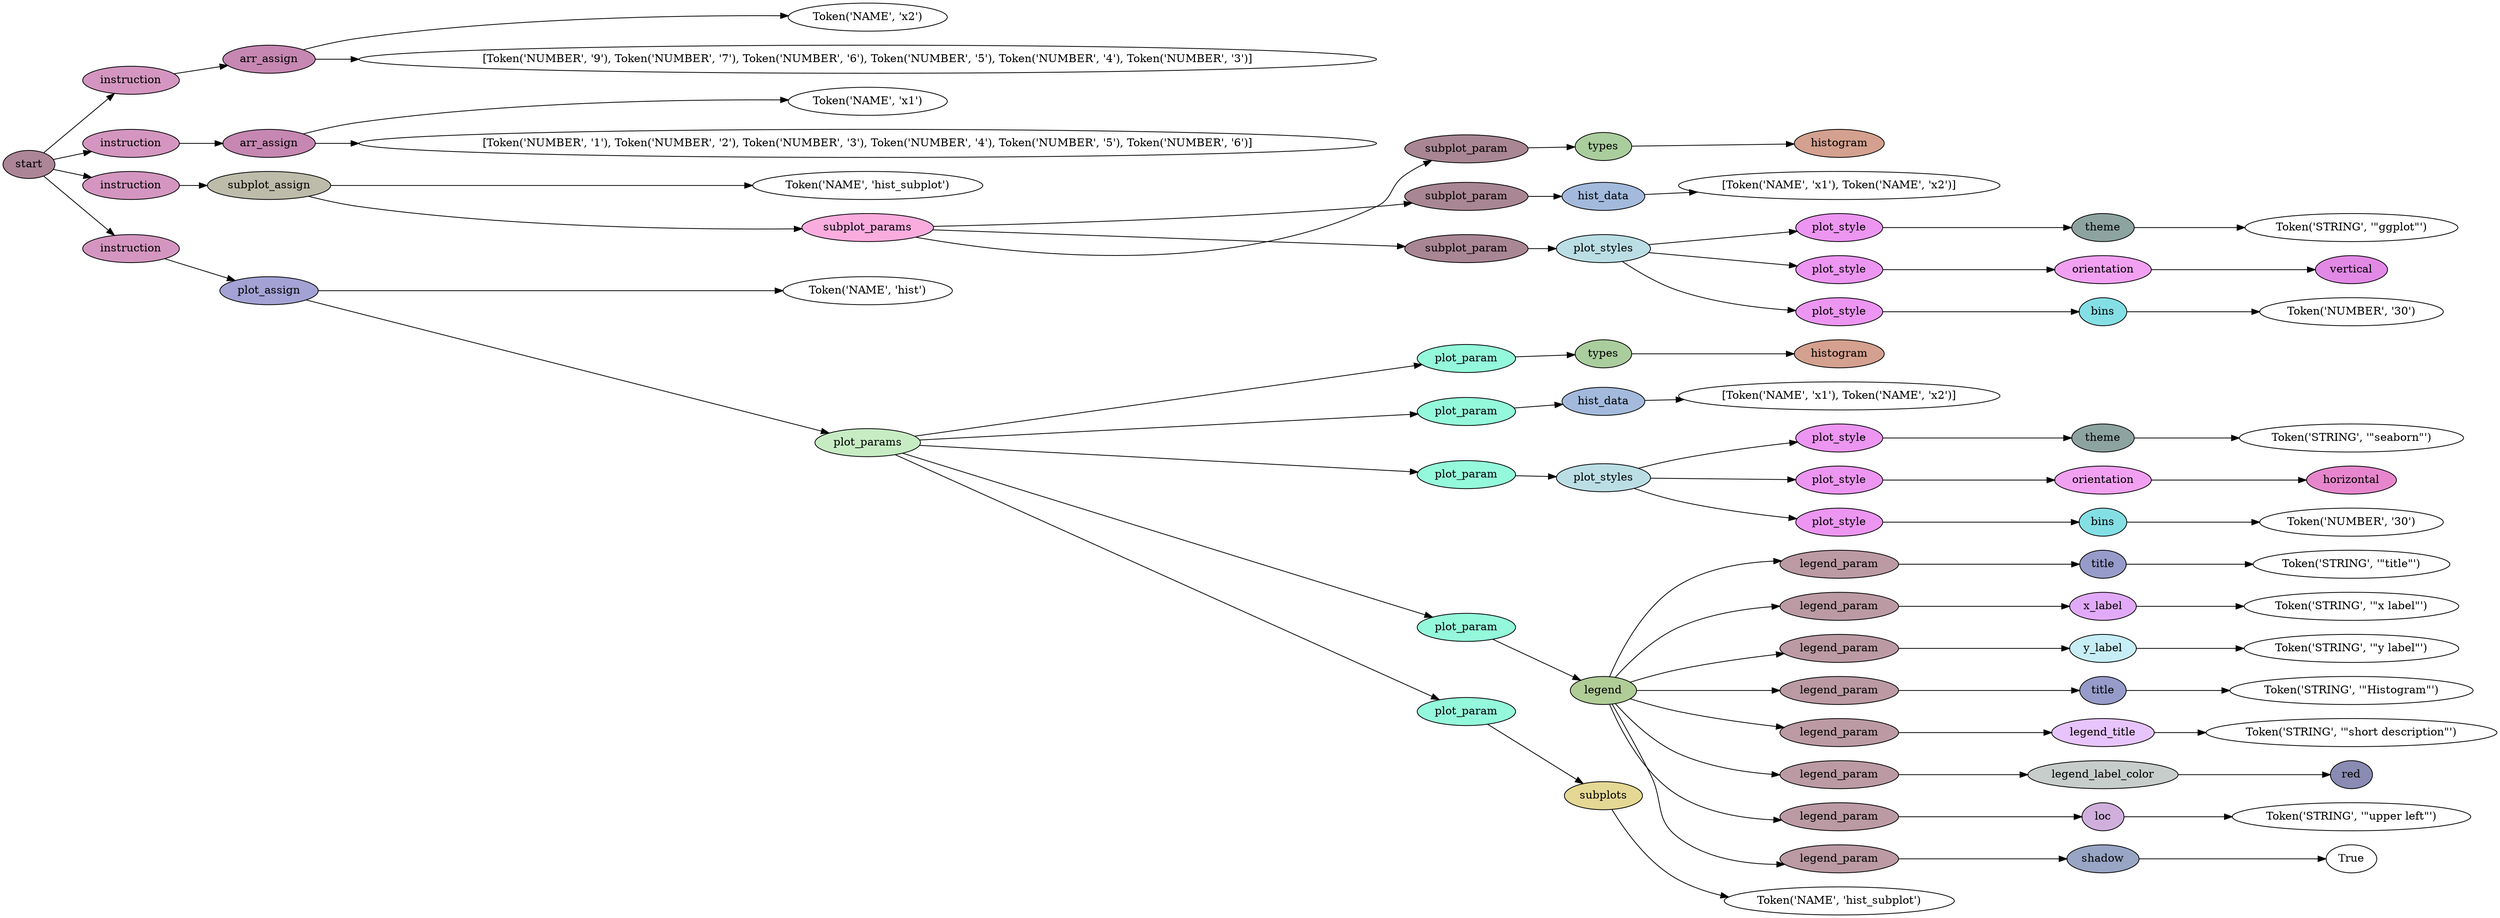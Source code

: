 digraph G {
rankdir=LR;
0 [label="Token('NAME', 'x2')"];
1 [label="[Token('NUMBER', '9'), Token('NUMBER', '7'), Token('NUMBER', '6'), Token('NUMBER', '5'), Token('NUMBER', '4'), Token('NUMBER', '3')]"];
2 [fillcolor="#c687b2", label=arr_assign, style=filled];
2 -> 0;
2 -> 1;
3 [fillcolor="#d496c0", label=instruction, style=filled];
3 -> 2;
4 [label="Token('NAME', 'x1')"];
5 [label="[Token('NUMBER', '1'), Token('NUMBER', '2'), Token('NUMBER', '3'), Token('NUMBER', '4'), Token('NUMBER', '5'), Token('NUMBER', '6')]"];
6 [fillcolor="#c687b2", label=arr_assign, style=filled];
6 -> 4;
6 -> 5;
7 [fillcolor="#d496c0", label=instruction, style=filled];
7 -> 6;
8 [label="Token('NAME', 'hist_subplot')"];
9 [fillcolor="#d4a08f", label=histogram, style=filled];
10 [fillcolor="#aacd9e", label=types, style=filled];
10 -> 9;
11 [fillcolor="#a98693", label=subplot_param, style=filled];
11 -> 10;
12 [label="[Token('NAME', 'x1'), Token('NAME', 'x2')]"];
13 [fillcolor="#a3badd", label=hist_data, style=filled];
13 -> 12;
14 [fillcolor="#a98693", label=subplot_param, style=filled];
14 -> 13;
15 [label="Token('STRING', '\"ggplot\"')"];
16 [fillcolor="#8da3a0", label=theme, style=filled];
16 -> 15;
17 [fillcolor="#ec95f1", label=plot_style, style=filled];
17 -> 16;
18 [fillcolor="#e289e6", label=vertical, style=filled];
19 [fillcolor="#f2a0f1", label=orientation, style=filled];
19 -> 18;
20 [fillcolor="#ec95f1", label=plot_style, style=filled];
20 -> 19;
21 [label="Token('NUMBER', '30')"];
22 [fillcolor="#84dfe5", label=bins, style=filled];
22 -> 21;
23 [fillcolor="#ec95f1", label=plot_style, style=filled];
23 -> 22;
24 [fillcolor="#bbdee5", label=plot_styles, style=filled];
24 -> 17;
24 -> 20;
24 -> 23;
25 [fillcolor="#a98693", label=subplot_param, style=filled];
25 -> 24;
26 [fillcolor="#faacde", label=subplot_params, style=filled];
26 -> 11;
26 -> 14;
26 -> 25;
27 [fillcolor="#bdbcaa", label=subplot_assign, style=filled];
27 -> 8;
27 -> 26;
28 [fillcolor="#d496c0", label=instruction, style=filled];
28 -> 27;
29 [label="Token('NAME', 'hist')"];
30 [fillcolor="#d4a08f", label=histogram, style=filled];
31 [fillcolor="#aacd9e", label=types, style=filled];
31 -> 30;
32 [fillcolor="#94f9db", label=plot_param, style=filled];
32 -> 31;
33 [label="[Token('NAME', 'x1'), Token('NAME', 'x2')]"];
34 [fillcolor="#a3badd", label=hist_data, style=filled];
34 -> 33;
35 [fillcolor="#94f9db", label=plot_param, style=filled];
35 -> 34;
36 [label="Token('STRING', '\"seaborn\"')"];
37 [fillcolor="#8da3a0", label=theme, style=filled];
37 -> 36;
38 [fillcolor="#ec95f1", label=plot_style, style=filled];
38 -> 37;
39 [fillcolor="#e786cc", label=horizontal, style=filled];
40 [fillcolor="#f2a0f1", label=orientation, style=filled];
40 -> 39;
41 [fillcolor="#ec95f1", label=plot_style, style=filled];
41 -> 40;
42 [label="Token('NUMBER', '30')"];
43 [fillcolor="#84dfe5", label=bins, style=filled];
43 -> 42;
44 [fillcolor="#ec95f1", label=plot_style, style=filled];
44 -> 43;
45 [fillcolor="#bbdee5", label=plot_styles, style=filled];
45 -> 38;
45 -> 41;
45 -> 44;
46 [fillcolor="#94f9db", label=plot_param, style=filled];
46 -> 45;
47 [label="Token('STRING', '\"title\"')"];
48 [fillcolor="#969bc9", label=title, style=filled];
48 -> 47;
49 [fillcolor="#bb9aa4", label=legend_param, style=filled];
49 -> 48;
50 [label="Token('STRING', '\"x label\"')"];
51 [fillcolor="#e1aaf9", label=x_label, style=filled];
51 -> 50;
52 [fillcolor="#bb9aa4", label=legend_param, style=filled];
52 -> 51;
53 [label="Token('STRING', '\"y label\"')"];
54 [fillcolor="#c7eef7", label=y_label, style=filled];
54 -> 53;
55 [fillcolor="#bb9aa4", label=legend_param, style=filled];
55 -> 54;
56 [label="Token('STRING', '\"Histogram\"')"];
57 [fillcolor="#969bc9", label=title, style=filled];
57 -> 56;
58 [fillcolor="#bb9aa4", label=legend_param, style=filled];
58 -> 57;
59 [label="Token('STRING', '\"short description\"')"];
60 [fillcolor="#e8c4fc", label=legend_title, style=filled];
60 -> 59;
61 [fillcolor="#bb9aa4", label=legend_param, style=filled];
61 -> 60;
62 [fillcolor="#8a8bb2", label=red, style=filled];
63 [fillcolor="#c7cdcb", label=legend_label_color, style=filled];
63 -> 62;
64 [fillcolor="#bb9aa4", label=legend_param, style=filled];
64 -> 63;
65 [label="Token('STRING', '\"upper left\"')"];
66 [fillcolor="#d0afdd", label=loc, style=filled];
66 -> 65;
67 [fillcolor="#bb9aa4", label=legend_param, style=filled];
67 -> 66;
68 [label=True];
69 [fillcolor="#98a5c4", label=shadow, style=filled];
69 -> 68;
70 [fillcolor="#bb9aa4", label=legend_param, style=filled];
70 -> 69;
71 [fillcolor="#b0cc97", label=legend, style=filled];
71 -> 49;
71 -> 52;
71 -> 55;
71 -> 58;
71 -> 61;
71 -> 64;
71 -> 67;
71 -> 70;
72 [fillcolor="#94f9db", label=plot_param, style=filled];
72 -> 71;
73 [label="Token('NAME', 'hist_subplot')"];
74 [fillcolor="#e5d894", label=subplots, style=filled];
74 -> 73;
75 [fillcolor="#94f9db", label=plot_param, style=filled];
75 -> 74;
76 [fillcolor="#c7ecc4", label=plot_params, style=filled];
76 -> 32;
76 -> 35;
76 -> 46;
76 -> 72;
76 -> 75;
77 [fillcolor="#a3a2d4", label=plot_assign, style=filled];
77 -> 29;
77 -> 76;
78 [fillcolor="#d496c0", label=instruction, style=filled];
78 -> 77;
79 [fillcolor="#ac8697", label=start, style=filled];
79 -> 3;
79 -> 7;
79 -> 28;
79 -> 78;
}

